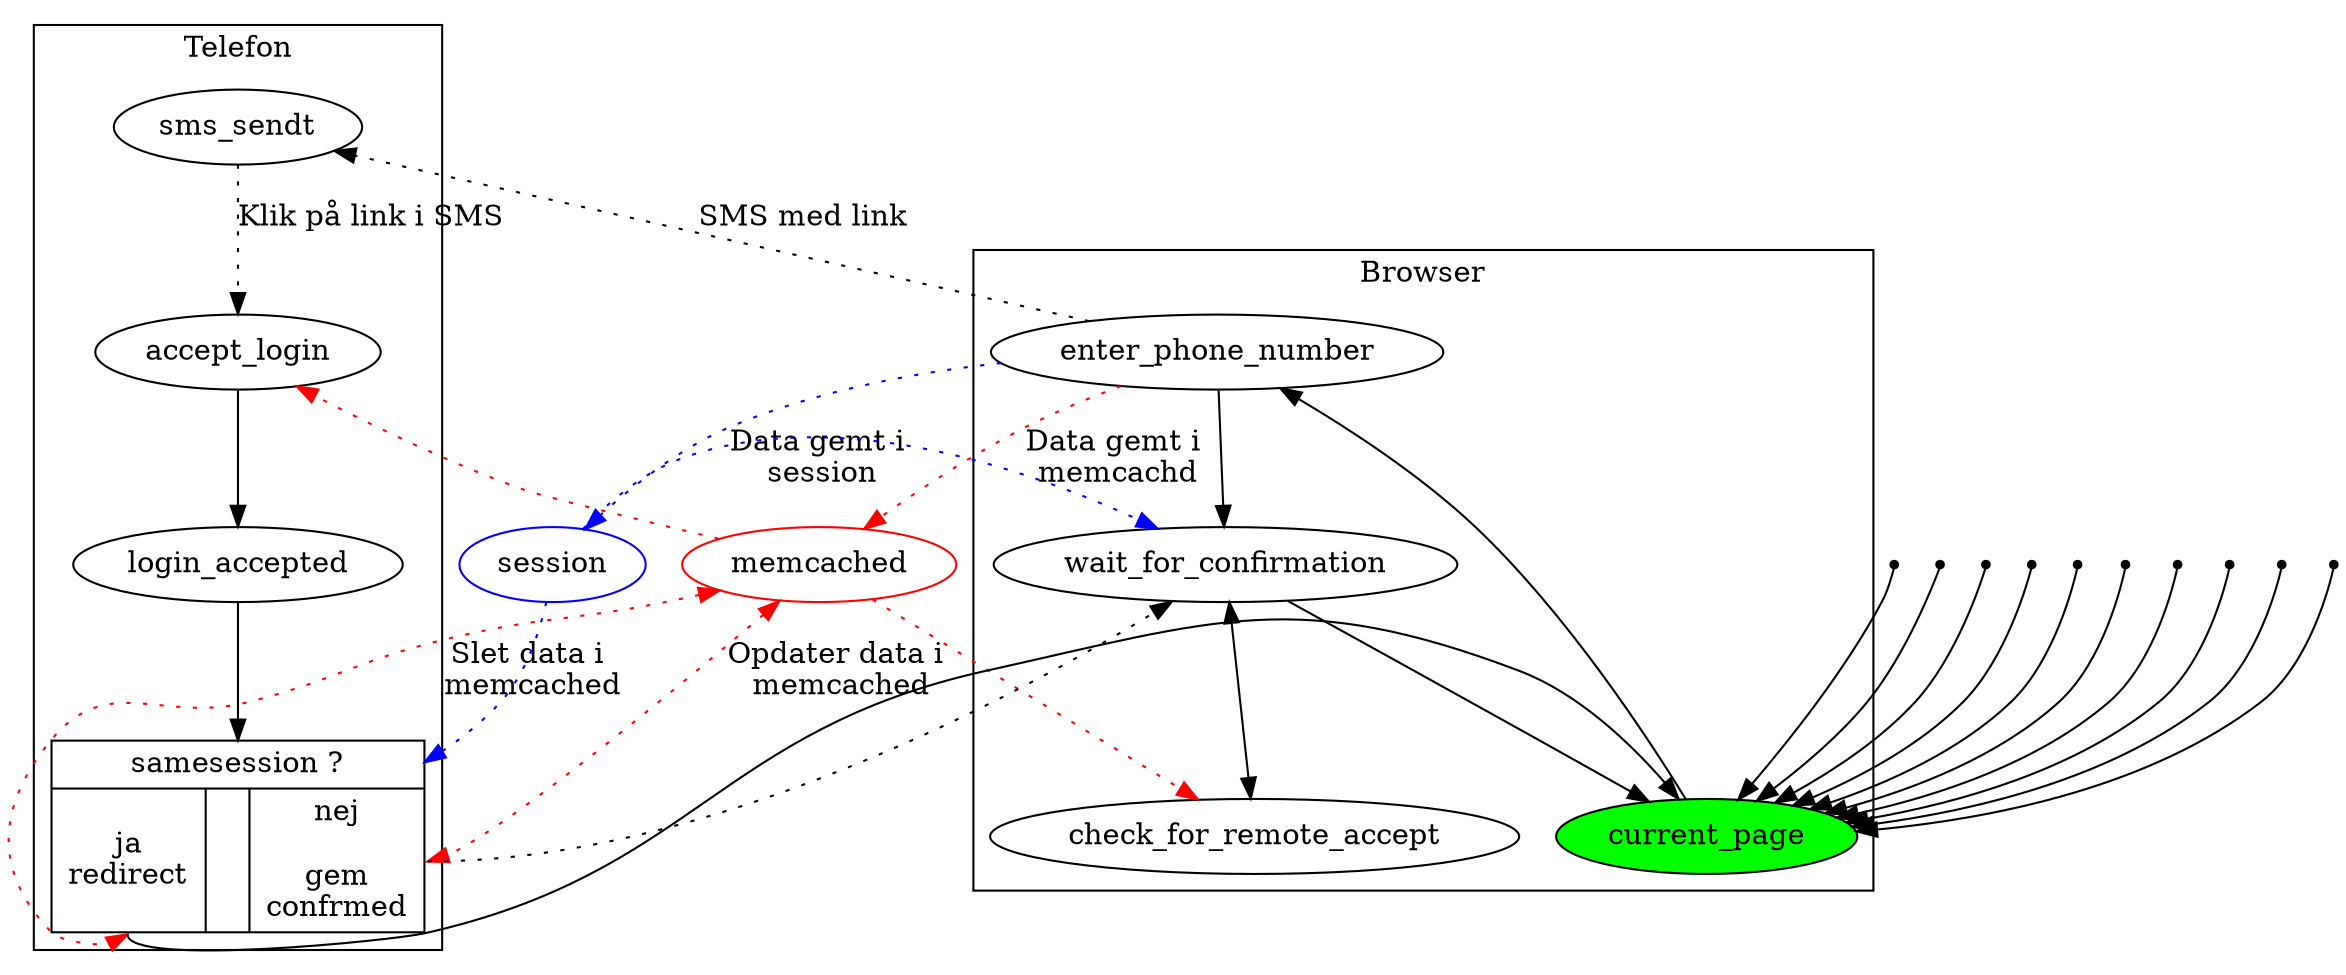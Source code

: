digraph xxx {
  {
    edge [ color=red style=dotted ];
////////////////////////////////////////////////////////////////////////////////////////////
    enter_phone_number -> memcached [ label="Data gemt i \nmemcachd"]; /////
                          memcached [ color = red ];
                          memcached -> check_for_remote_accept;
                          memcached -> accept_login;
                          memcached -> same_session:ja [ label = "Slet data i \nmemcached" dir=both ];
                          memcached -> same_session:nej [ label = "Opdater data i \nmemcached" dir=both ];
////////////////////////////////////////////////////////////////////////////////////////////
  }
  {
    edge [ color=blue style=dotted ];
////////////////////////////////////////////////////////////////////////////////////////////
        enter_phone_number -> session [ label="Data gemt i \nsession"];    /////
                              session [ color = blue ];
                              session -> wait_for_confirmation;
                              session -> same_session;
////////////////////////////////////////////////////////////////////////////////////////////
  }
  subgraph cluster_browser {
    label = "Browser";

    current_page [ style=filled fillcolor=green ];
    current_page ->
          enter_phone_number ->
                wait_for_confirmation ->
                      current_page;
                wait_for_confirmation ->
                      check_for_remote_accept [ dir=both ];
  }
  {
    node [ shape=point ];
    {1,2,3,4,5,6,7,8,9,0} -> current_page;
  }
  subgraph cluster_telefon {
    label = "Telefon";
    same_session [ shape=record label="{samesession ?|{<ja> ja\nredirect| &nbsp; |<nej> nej\n\ngem\nconfrmed}}" ];
    sms_sendt ->
          accept_login [ style=dotted label="Klik på link i SMS" ];
          accept_login ->
                login_accepted->
                      same_session;
                      same_session:ja -> current_page;
                      same_session:nej -> wait_for_confirmation [ style=dotted ];
  }
  
  enter_phone_number -> sms_sendt [ style= dotted label="SMS med link"];
}
